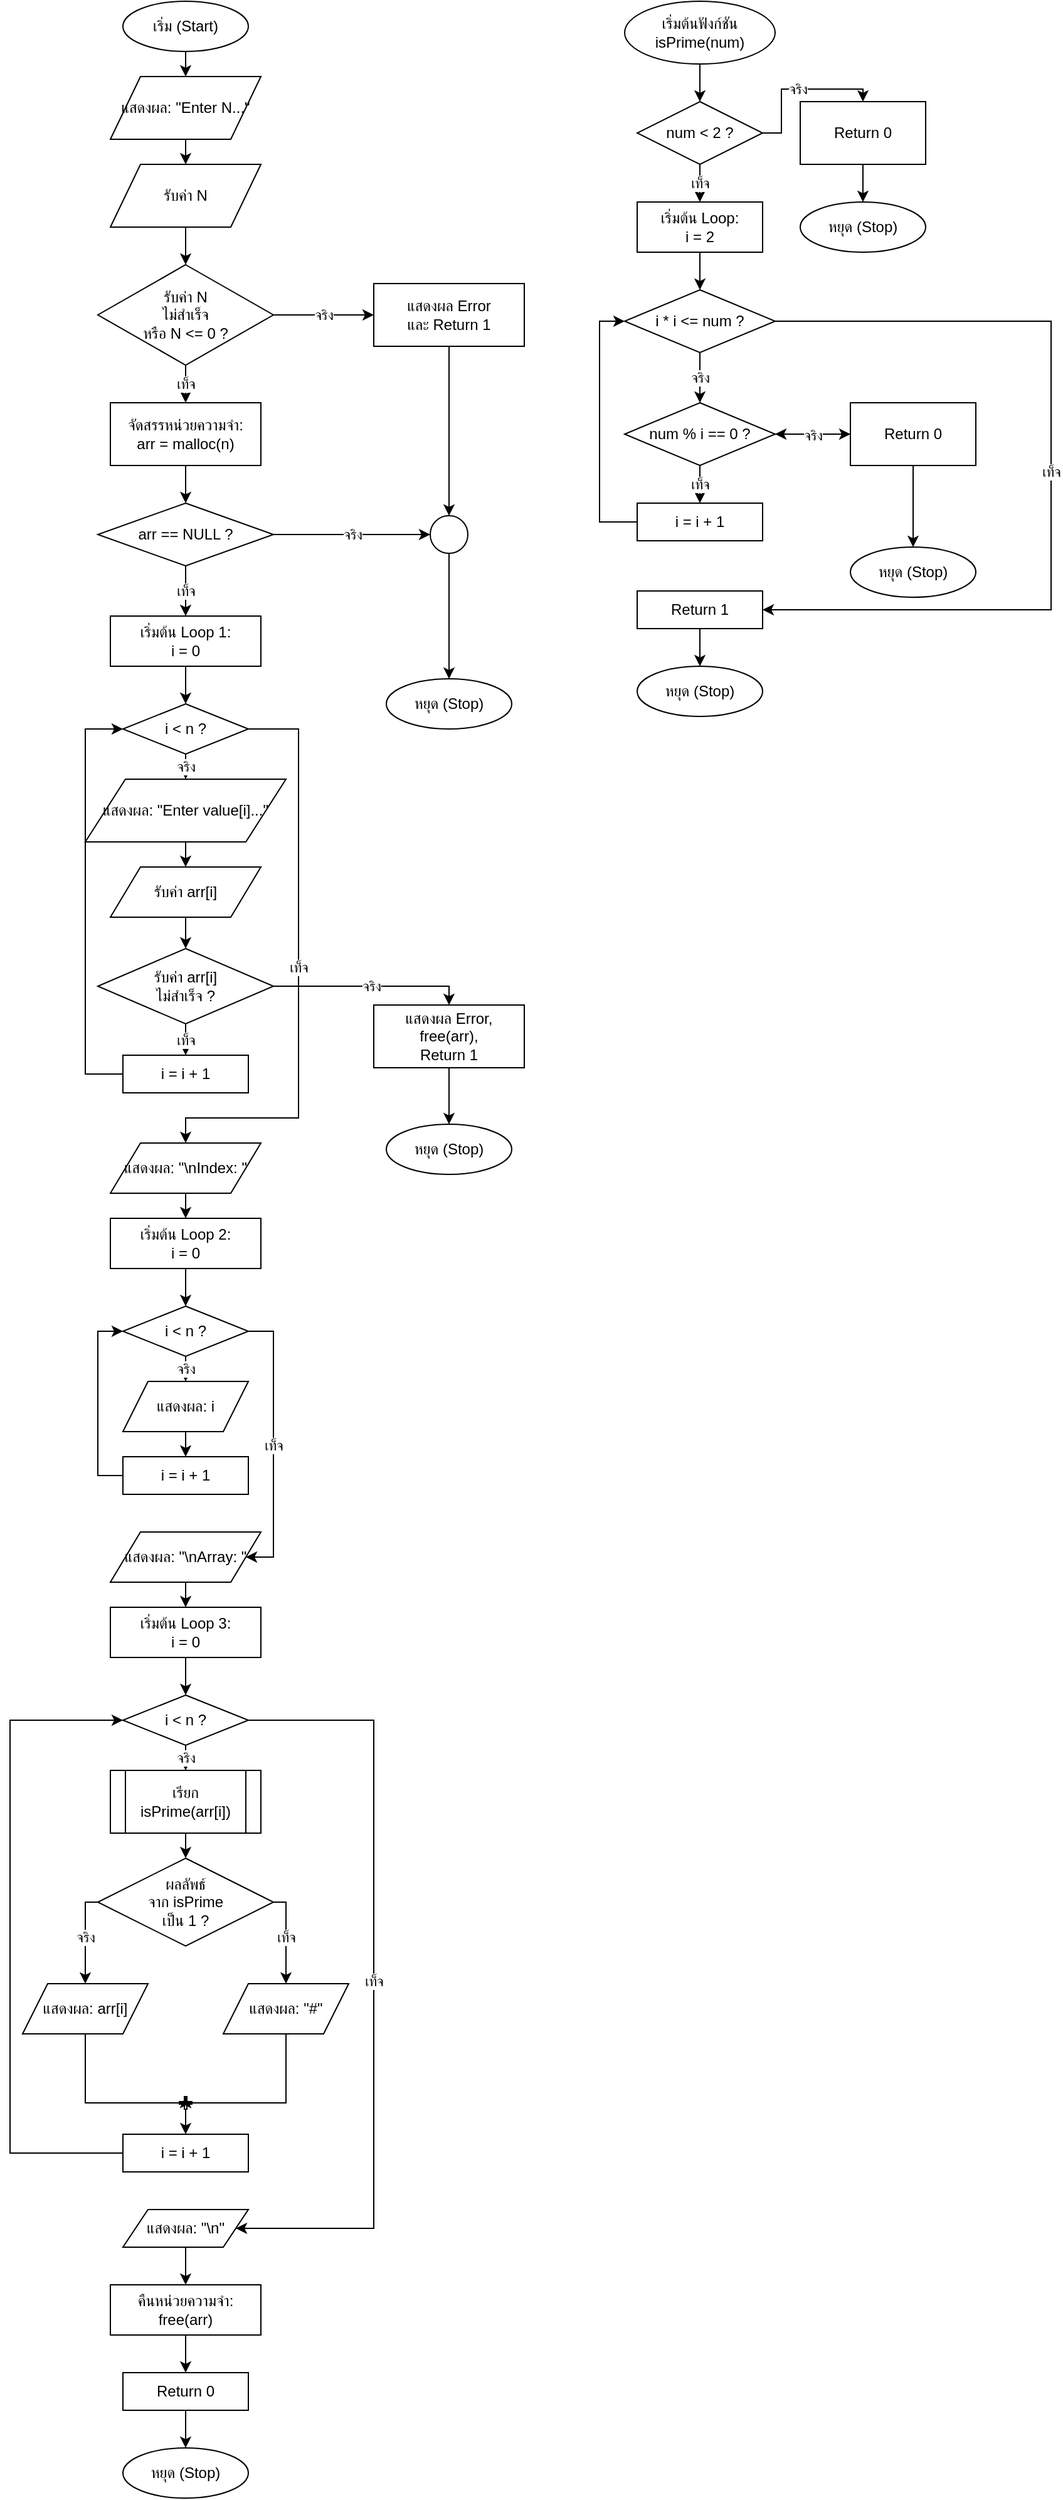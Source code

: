 <mxfile version="28.2.5">
  <diagram name="Page-1" id="L74MGoopqzpEZ6LSKyZI">
    <mxGraphModel dx="1501" dy="818" grid="1" gridSize="10" guides="1" tooltips="1" connect="1" arrows="1" fold="1" page="1" pageScale="1" pageWidth="827" pageHeight="1169" math="0" shadow="0">
      <root>
        <mxCell id="0" />
        <mxCell id="1" parent="0" />
        <mxCell id="h1jd2StN3zBdpf0Nz6uK-100" value="เริ่ม (Start)" style="ellipse;whiteSpace=wrap;html=1;" vertex="1" parent="1">
          <mxGeometry x="650" y="290" width="100" height="40" as="geometry" />
        </mxCell>
        <mxCell id="h1jd2StN3zBdpf0Nz6uK-101" value="แสดงผล: &quot;Enter N...&quot;" style="shape=parallelogram;perimeter=parallelogramPerimeter;whiteSpace=wrap;html=1;" vertex="1" parent="1">
          <mxGeometry x="640" y="350" width="120" height="50" as="geometry" />
        </mxCell>
        <mxCell id="h1jd2StN3zBdpf0Nz6uK-102" value="" style="endArrow=classic;html=1;exitX=0.5;exitY=1;entryX=0.5;entryY=0;" edge="1" parent="1" source="h1jd2StN3zBdpf0Nz6uK-100" target="h1jd2StN3zBdpf0Nz6uK-101">
          <mxGeometry relative="1" as="geometry" />
        </mxCell>
        <mxCell id="h1jd2StN3zBdpf0Nz6uK-103" value="รับค่า N" style="shape=parallelogram;perimeter=parallelogramPerimeter;whiteSpace=wrap;html=1;" vertex="1" parent="1">
          <mxGeometry x="640" y="420" width="120" height="50" as="geometry" />
        </mxCell>
        <mxCell id="h1jd2StN3zBdpf0Nz6uK-104" value="" style="endArrow=classic;html=1;exitX=0.5;exitY=1;entryX=0.5;entryY=0;" edge="1" parent="1" source="h1jd2StN3zBdpf0Nz6uK-101" target="h1jd2StN3zBdpf0Nz6uK-103">
          <mxGeometry relative="1" as="geometry" />
        </mxCell>
        <mxCell id="h1jd2StN3zBdpf0Nz6uK-105" value="รับค่า N &lt;br&gt;ไม่สำเร็จ &lt;br&gt;หรือ N &lt;= 0 ?" style="rhombus;whiteSpace=wrap;html=1;" vertex="1" parent="1">
          <mxGeometry x="630" y="500" width="140" height="80" as="geometry" />
        </mxCell>
        <mxCell id="h1jd2StN3zBdpf0Nz6uK-106" value="" style="endArrow=classic;html=1;exitX=0.5;exitY=1;entryX=0.5;entryY=0;" edge="1" parent="1" source="h1jd2StN3zBdpf0Nz6uK-103" target="h1jd2StN3zBdpf0Nz6uK-105">
          <mxGeometry relative="1" as="geometry" />
        </mxCell>
        <mxCell id="h1jd2StN3zBdpf0Nz6uK-107" value="จัดสรรหน่วยความจำ: &lt;br&gt;arr = malloc(n)" style="rounded=0;whiteSpace=wrap;html=1;" vertex="1" parent="1">
          <mxGeometry x="640" y="610" width="120" height="50" as="geometry" />
        </mxCell>
        <mxCell id="h1jd2StN3zBdpf0Nz6uK-108" value="เท็จ" style="edgeStyle=orthogonalEdgeStyle;html=1;endArrow=classic;entryX=0.5;entryY=0;exitX=0.5;exitY=1;rounded=0;" edge="1" parent="1" source="h1jd2StN3zBdpf0Nz6uK-105" target="h1jd2StN3zBdpf0Nz6uK-107">
          <mxGeometry relative="1" as="geometry" />
        </mxCell>
        <mxCell id="h1jd2StN3zBdpf0Nz6uK-109" value="แสดงผล Error&lt;br&gt;และ Return 1" style="rounded=0;whiteSpace=wrap;html=1;" vertex="1" parent="1">
          <mxGeometry x="850" y="515" width="120" height="50" as="geometry" />
        </mxCell>
        <mxCell id="h1jd2StN3zBdpf0Nz6uK-110" value="จริง" style="edgeStyle=orthogonalEdgeStyle;html=1;endArrow=classic;entryX=0;entryY=0.5;exitX=1;exitY=0.5;rounded=0;entryDx=0;entryDy=0;" edge="1" parent="1" source="h1jd2StN3zBdpf0Nz6uK-105" target="h1jd2StN3zBdpf0Nz6uK-109">
          <mxGeometry relative="1" as="geometry" />
        </mxCell>
        <mxCell id="h1jd2StN3zBdpf0Nz6uK-111" value="arr == NULL ?" style="rhombus;whiteSpace=wrap;html=1;" vertex="1" parent="1">
          <mxGeometry x="630" y="690" width="140" height="50" as="geometry" />
        </mxCell>
        <mxCell id="h1jd2StN3zBdpf0Nz6uK-112" value="" style="endArrow=classic;html=1;exitX=0.5;exitY=1;entryX=0.5;entryY=0;" edge="1" parent="1" source="h1jd2StN3zBdpf0Nz6uK-107" target="h1jd2StN3zBdpf0Nz6uK-111">
          <mxGeometry relative="1" as="geometry" />
        </mxCell>
        <mxCell id="h1jd2StN3zBdpf0Nz6uK-114" value="จริง" style="edgeStyle=orthogonalEdgeStyle;html=1;endArrow=classic;exitX=1;exitY=0.5;rounded=0;entryX=0;entryY=0.5;entryDx=0;entryDy=0;" edge="1" parent="1" source="h1jd2StN3zBdpf0Nz6uK-111" target="h1jd2StN3zBdpf0Nz6uK-198">
          <mxGeometry relative="1" as="geometry">
            <mxPoint x="850" y="715" as="targetPoint" />
            <Array as="points" />
          </mxGeometry>
        </mxCell>
        <mxCell id="h1jd2StN3zBdpf0Nz6uK-115" value="หยุด (Stop)" style="ellipse;whiteSpace=wrap;html=1;" vertex="1" parent="1">
          <mxGeometry x="860" y="830" width="100" height="40" as="geometry" />
        </mxCell>
        <mxCell id="h1jd2StN3zBdpf0Nz6uK-116" value="" style="edgeStyle=orthogonalEdgeStyle;html=1;endArrow=classic;entryX=0.5;entryY=0;exitX=0.5;exitY=1;rounded=0;entryDx=0;entryDy=0;" edge="1" parent="1" source="h1jd2StN3zBdpf0Nz6uK-109" target="h1jd2StN3zBdpf0Nz6uK-198">
          <mxGeometry relative="1" as="geometry">
            <Array as="points">
              <mxPoint x="910" y="590" />
              <mxPoint x="910" y="590" />
            </Array>
          </mxGeometry>
        </mxCell>
        <mxCell id="h1jd2StN3zBdpf0Nz6uK-117" value="" style="edgeStyle=orthogonalEdgeStyle;html=1;endArrow=classic;exitX=0.5;exitY=1;rounded=0;exitDx=0;exitDy=0;" edge="1" parent="1" source="h1jd2StN3zBdpf0Nz6uK-198" target="h1jd2StN3zBdpf0Nz6uK-115">
          <mxGeometry relative="1" as="geometry">
            <mxPoint x="910" y="740" as="sourcePoint" />
            <Array as="points" />
          </mxGeometry>
        </mxCell>
        <mxCell id="h1jd2StN3zBdpf0Nz6uK-118" value="เริ่มต้น Loop 1: &lt;br&gt;i = 0" style="rounded=0;whiteSpace=wrap;html=1;" vertex="1" parent="1">
          <mxGeometry x="640" y="780" width="120" height="40" as="geometry" />
        </mxCell>
        <mxCell id="h1jd2StN3zBdpf0Nz6uK-119" value="เท็จ" style="edgeStyle=orthogonalEdgeStyle;html=1;endArrow=classic;entryX=0.5;entryY=0;exitX=0.5;exitY=1;rounded=0;" edge="1" parent="1" source="h1jd2StN3zBdpf0Nz6uK-111" target="h1jd2StN3zBdpf0Nz6uK-118">
          <mxGeometry relative="1" as="geometry" />
        </mxCell>
        <mxCell id="h1jd2StN3zBdpf0Nz6uK-120" value="i &lt; n ?" style="rhombus;whiteSpace=wrap;html=1;" vertex="1" parent="1">
          <mxGeometry x="650" y="850" width="100" height="40" as="geometry" />
        </mxCell>
        <mxCell id="h1jd2StN3zBdpf0Nz6uK-121" value="" style="endArrow=classic;html=1;exitX=0.5;exitY=1;entryX=0.5;entryY=0;" edge="1" parent="1" source="h1jd2StN3zBdpf0Nz6uK-118" target="h1jd2StN3zBdpf0Nz6uK-120">
          <mxGeometry relative="1" as="geometry" />
        </mxCell>
        <mxCell id="h1jd2StN3zBdpf0Nz6uK-122" value="แสดงผล: &quot;Enter value[i]...&quot;" style="shape=parallelogram;perimeter=parallelogramPerimeter;whiteSpace=wrap;html=1;" vertex="1" parent="1">
          <mxGeometry x="620" y="910" width="160" height="50" as="geometry" />
        </mxCell>
        <mxCell id="h1jd2StN3zBdpf0Nz6uK-123" value="จริง" style="edgeStyle=orthogonalEdgeStyle;html=1;endArrow=classic;entryX=0.5;entryY=0;exitX=0.5;exitY=1;rounded=0;" edge="1" parent="1" source="h1jd2StN3zBdpf0Nz6uK-120" target="h1jd2StN3zBdpf0Nz6uK-122">
          <mxGeometry relative="1" as="geometry" />
        </mxCell>
        <mxCell id="h1jd2StN3zBdpf0Nz6uK-124" value="รับค่า arr[i]" style="shape=parallelogram;perimeter=parallelogramPerimeter;whiteSpace=wrap;html=1;" vertex="1" parent="1">
          <mxGeometry x="640" y="980" width="120" height="40" as="geometry" />
        </mxCell>
        <mxCell id="h1jd2StN3zBdpf0Nz6uK-125" value="" style="endArrow=classic;html=1;exitX=0.5;exitY=1;entryX=0.5;entryY=0;" edge="1" parent="1" source="h1jd2StN3zBdpf0Nz6uK-122" target="h1jd2StN3zBdpf0Nz6uK-124">
          <mxGeometry relative="1" as="geometry" />
        </mxCell>
        <mxCell id="h1jd2StN3zBdpf0Nz6uK-126" value="รับค่า arr[i]&lt;br&gt;ไม่สำเร็จ ?" style="rhombus;whiteSpace=wrap;html=1;" vertex="1" parent="1">
          <mxGeometry x="630" y="1045" width="140" height="60" as="geometry" />
        </mxCell>
        <mxCell id="h1jd2StN3zBdpf0Nz6uK-127" value="" style="endArrow=classic;html=1;exitX=0.5;exitY=1;entryX=0.5;entryY=0;" edge="1" parent="1" source="h1jd2StN3zBdpf0Nz6uK-124" target="h1jd2StN3zBdpf0Nz6uK-126">
          <mxGeometry relative="1" as="geometry" />
        </mxCell>
        <mxCell id="h1jd2StN3zBdpf0Nz6uK-128" value="แสดงผล Error,&lt;br&gt;free(arr), &lt;br&gt;Return 1" style="rounded=0;whiteSpace=wrap;html=1;" vertex="1" parent="1">
          <mxGeometry x="850" y="1090" width="120" height="50" as="geometry" />
        </mxCell>
        <mxCell id="h1jd2StN3zBdpf0Nz6uK-129" value="จริง" style="edgeStyle=orthogonalEdgeStyle;html=1;endArrow=classic;entryX=0.5;entryY=0;exitX=1;exitY=0.5;rounded=0;" edge="1" parent="1" source="h1jd2StN3zBdpf0Nz6uK-126" target="h1jd2StN3zBdpf0Nz6uK-128">
          <mxGeometry relative="1" as="geometry" />
        </mxCell>
        <mxCell id="h1jd2StN3zBdpf0Nz6uK-130" value="i = i + 1" style="rounded=0;whiteSpace=wrap;html=1;" vertex="1" parent="1">
          <mxGeometry x="650" y="1130" width="100" height="30" as="geometry" />
        </mxCell>
        <mxCell id="h1jd2StN3zBdpf0Nz6uK-131" value="เท็จ" style="edgeStyle=orthogonalEdgeStyle;html=1;endArrow=classic;entryX=0.5;entryY=0;exitX=0.5;exitY=1;rounded=0;" edge="1" parent="1" source="h1jd2StN3zBdpf0Nz6uK-126" target="h1jd2StN3zBdpf0Nz6uK-130">
          <mxGeometry relative="1" as="geometry" />
        </mxCell>
        <mxCell id="h1jd2StN3zBdpf0Nz6uK-132" value="" style="endArrow=classic;html=1;exitX=0;exitY=0.5;entryX=0;entryY=0.5;rounded=0;edgeStyle=orthogonalEdgeStyle;" edge="1" parent="1" source="h1jd2StN3zBdpf0Nz6uK-130" target="h1jd2StN3zBdpf0Nz6uK-120">
          <mxGeometry relative="1" as="geometry">
            <Array as="points">
              <mxPoint x="620" y="1145" />
              <mxPoint x="620" y="870" />
            </Array>
          </mxGeometry>
        </mxCell>
        <mxCell id="h1jd2StN3zBdpf0Nz6uK-133" value="หยุด (Stop)" style="ellipse;whiteSpace=wrap;html=1;" vertex="1" parent="1">
          <mxGeometry x="860" y="1185" width="100" height="40" as="geometry" />
        </mxCell>
        <mxCell id="h1jd2StN3zBdpf0Nz6uK-134" value="" style="edgeStyle=orthogonalEdgeStyle;html=1;endArrow=classic;entryX=0.5;entryY=0;exitX=0.5;exitY=1;rounded=0;" edge="1" parent="1" source="h1jd2StN3zBdpf0Nz6uK-128" target="h1jd2StN3zBdpf0Nz6uK-133">
          <mxGeometry relative="1" as="geometry" />
        </mxCell>
        <mxCell id="h1jd2StN3zBdpf0Nz6uK-135" value="แสดงผล: &quot;\nIndex: &quot;" style="shape=parallelogram;perimeter=parallelogramPerimeter;whiteSpace=wrap;html=1;" vertex="1" parent="1">
          <mxGeometry x="640" y="1200" width="120" height="40" as="geometry" />
        </mxCell>
        <mxCell id="h1jd2StN3zBdpf0Nz6uK-136" value="เท็จ" style="edgeStyle=orthogonalEdgeStyle;html=1;endArrow=classic;entryX=0.5;entryY=0;exitX=1;exitY=0.5;rounded=0;exitDx=0;exitDy=0;entryDx=0;entryDy=0;" edge="1" parent="1" source="h1jd2StN3zBdpf0Nz6uK-120" target="h1jd2StN3zBdpf0Nz6uK-135">
          <mxGeometry relative="1" as="geometry">
            <Array as="points">
              <mxPoint x="790" y="870" />
              <mxPoint x="790" y="1180" />
              <mxPoint x="700" y="1180" />
            </Array>
            <mxPoint x="800.0" y="870" as="sourcePoint" />
            <mxPoint x="800.0" y="1180" as="targetPoint" />
          </mxGeometry>
        </mxCell>
        <mxCell id="h1jd2StN3zBdpf0Nz6uK-137" value="เริ่มต้น Loop 2: &lt;br&gt;i = 0" style="rounded=0;whiteSpace=wrap;html=1;" vertex="1" parent="1">
          <mxGeometry x="640" y="1260" width="120" height="40" as="geometry" />
        </mxCell>
        <mxCell id="h1jd2StN3zBdpf0Nz6uK-138" value="" style="endArrow=classic;html=1;exitX=0.5;exitY=1;entryX=0.5;entryY=0;" edge="1" parent="1" source="h1jd2StN3zBdpf0Nz6uK-135" target="h1jd2StN3zBdpf0Nz6uK-137">
          <mxGeometry relative="1" as="geometry" />
        </mxCell>
        <mxCell id="h1jd2StN3zBdpf0Nz6uK-139" value="i &lt; n ?" style="rhombus;whiteSpace=wrap;html=1;" vertex="1" parent="1">
          <mxGeometry x="650" y="1330" width="100" height="40" as="geometry" />
        </mxCell>
        <mxCell id="h1jd2StN3zBdpf0Nz6uK-140" value="" style="endArrow=classic;html=1;exitX=0.5;exitY=1;entryX=0.5;entryY=0;" edge="1" parent="1" source="h1jd2StN3zBdpf0Nz6uK-137" target="h1jd2StN3zBdpf0Nz6uK-139">
          <mxGeometry relative="1" as="geometry" />
        </mxCell>
        <mxCell id="h1jd2StN3zBdpf0Nz6uK-141" value="แสดงผล: i" style="shape=parallelogram;perimeter=parallelogramPerimeter;whiteSpace=wrap;html=1;" vertex="1" parent="1">
          <mxGeometry x="650" y="1390" width="100" height="40" as="geometry" />
        </mxCell>
        <mxCell id="h1jd2StN3zBdpf0Nz6uK-142" value="จริง" style="edgeStyle=orthogonalEdgeStyle;html=1;endArrow=classic;entryX=0.5;entryY=0;exitX=0.5;exitY=1;rounded=0;" edge="1" parent="1" source="h1jd2StN3zBdpf0Nz6uK-139" target="h1jd2StN3zBdpf0Nz6uK-141">
          <mxGeometry relative="1" as="geometry" />
        </mxCell>
        <mxCell id="h1jd2StN3zBdpf0Nz6uK-143" value="i = i + 1" style="rounded=0;whiteSpace=wrap;html=1;" vertex="1" parent="1">
          <mxGeometry x="650" y="1450" width="100" height="30" as="geometry" />
        </mxCell>
        <mxCell id="h1jd2StN3zBdpf0Nz6uK-144" value="" style="endArrow=classic;html=1;exitX=0.5;exitY=1;entryX=0.5;entryY=0;" edge="1" parent="1" source="h1jd2StN3zBdpf0Nz6uK-141" target="h1jd2StN3zBdpf0Nz6uK-143">
          <mxGeometry relative="1" as="geometry" />
        </mxCell>
        <mxCell id="h1jd2StN3zBdpf0Nz6uK-145" value="" style="endArrow=classic;html=1;exitX=0;exitY=0.5;entryX=0;entryY=0.5;rounded=0;edgeStyle=orthogonalEdgeStyle;" edge="1" parent="1" source="h1jd2StN3zBdpf0Nz6uK-143" target="h1jd2StN3zBdpf0Nz6uK-139">
          <mxGeometry relative="1" as="geometry">
            <Array as="points">
              <mxPoint x="630" y="1465" />
              <mxPoint x="630" y="1350" />
            </Array>
          </mxGeometry>
        </mxCell>
        <mxCell id="h1jd2StN3zBdpf0Nz6uK-146" value="แสดงผล: &quot;\nArray: &quot;" style="shape=parallelogram;perimeter=parallelogramPerimeter;whiteSpace=wrap;html=1;" vertex="1" parent="1">
          <mxGeometry x="640" y="1510" width="120" height="40" as="geometry" />
        </mxCell>
        <mxCell id="h1jd2StN3zBdpf0Nz6uK-147" value="เท็จ" style="edgeStyle=orthogonalEdgeStyle;html=1;endArrow=classic;entryX=1;entryY=0.5;exitX=1;exitY=0.5;rounded=0;exitDx=0;exitDy=0;entryDx=0;entryDy=0;" edge="1" parent="1" source="h1jd2StN3zBdpf0Nz6uK-139" target="h1jd2StN3zBdpf0Nz6uK-146">
          <mxGeometry relative="1" as="geometry">
            <Array as="points">
              <mxPoint x="770" y="1350" />
              <mxPoint x="770" y="1530" />
            </Array>
          </mxGeometry>
        </mxCell>
        <mxCell id="h1jd2StN3zBdpf0Nz6uK-148" value="เริ่มต้น Loop 3: &lt;br&gt;i = 0" style="rounded=0;whiteSpace=wrap;html=1;" vertex="1" parent="1">
          <mxGeometry x="640" y="1570" width="120" height="40" as="geometry" />
        </mxCell>
        <mxCell id="h1jd2StN3zBdpf0Nz6uK-149" value="" style="endArrow=classic;html=1;exitX=0.5;exitY=1;entryX=0.5;entryY=0;" edge="1" parent="1" source="h1jd2StN3zBdpf0Nz6uK-146" target="h1jd2StN3zBdpf0Nz6uK-148">
          <mxGeometry relative="1" as="geometry" />
        </mxCell>
        <mxCell id="h1jd2StN3zBdpf0Nz6uK-150" value="i &lt; n ?" style="rhombus;whiteSpace=wrap;html=1;" vertex="1" parent="1">
          <mxGeometry x="650" y="1640" width="100" height="40" as="geometry" />
        </mxCell>
        <mxCell id="h1jd2StN3zBdpf0Nz6uK-151" value="" style="endArrow=classic;html=1;exitX=0.5;exitY=1;entryX=0.5;entryY=0;" edge="1" parent="1" source="h1jd2StN3zBdpf0Nz6uK-148" target="h1jd2StN3zBdpf0Nz6uK-150">
          <mxGeometry relative="1" as="geometry" />
        </mxCell>
        <mxCell id="h1jd2StN3zBdpf0Nz6uK-152" value="เรียก isPrime(arr[i])" style="shape=process;whiteSpace=wrap;html=1;" vertex="1" parent="1">
          <mxGeometry x="640" y="1700" width="120" height="50" as="geometry" />
        </mxCell>
        <mxCell id="h1jd2StN3zBdpf0Nz6uK-153" value="จริง" style="edgeStyle=orthogonalEdgeStyle;html=1;endArrow=classic;entryX=0.5;entryY=0;exitX=0.5;exitY=1;rounded=0;" edge="1" parent="1" source="h1jd2StN3zBdpf0Nz6uK-150" target="h1jd2StN3zBdpf0Nz6uK-152">
          <mxGeometry relative="1" as="geometry" />
        </mxCell>
        <mxCell id="h1jd2StN3zBdpf0Nz6uK-154" value="ผลลัพธ์&lt;br&gt;จาก isPrime &lt;br&gt;เป็น 1 ?" style="rhombus;whiteSpace=wrap;html=1;" vertex="1" parent="1">
          <mxGeometry x="630" y="1770" width="140" height="70" as="geometry" />
        </mxCell>
        <mxCell id="h1jd2StN3zBdpf0Nz6uK-155" value="" style="endArrow=classic;html=1;exitX=0.5;exitY=1;entryX=0.5;entryY=0;" edge="1" parent="1" source="h1jd2StN3zBdpf0Nz6uK-152" target="h1jd2StN3zBdpf0Nz6uK-154">
          <mxGeometry relative="1" as="geometry" />
        </mxCell>
        <mxCell id="h1jd2StN3zBdpf0Nz6uK-156" value="แสดงผล: arr[i]" style="shape=parallelogram;perimeter=parallelogramPerimeter;whiteSpace=wrap;html=1;" vertex="1" parent="1">
          <mxGeometry x="570" y="1870" width="100" height="40" as="geometry" />
        </mxCell>
        <mxCell id="h1jd2StN3zBdpf0Nz6uK-157" value="จริง" style="edgeStyle=orthogonalEdgeStyle;html=1;endArrow=classic;entryX=0.5;entryY=0;exitX=0;exitY=0.5;rounded=0;" edge="1" parent="1" source="h1jd2StN3zBdpf0Nz6uK-154" target="h1jd2StN3zBdpf0Nz6uK-156">
          <mxGeometry relative="1" as="geometry" />
        </mxCell>
        <mxCell id="h1jd2StN3zBdpf0Nz6uK-158" value="แสดงผล: &quot;#&quot;" style="shape=parallelogram;perimeter=parallelogramPerimeter;whiteSpace=wrap;html=1;" vertex="1" parent="1">
          <mxGeometry x="730" y="1870" width="100" height="40" as="geometry" />
        </mxCell>
        <mxCell id="h1jd2StN3zBdpf0Nz6uK-159" value="เท็จ" style="edgeStyle=orthogonalEdgeStyle;html=1;endArrow=classic;entryX=0.5;entryY=0;exitX=1;exitY=0.5;rounded=0;" edge="1" parent="1" source="h1jd2StN3zBdpf0Nz6uK-154" target="h1jd2StN3zBdpf0Nz6uK-158">
          <mxGeometry relative="1" as="geometry" />
        </mxCell>
        <mxCell id="h1jd2StN3zBdpf0Nz6uK-160" value="" style="ellipse;html=1;shape=cross;outlineConnect=0;perimeter=ellipsePerimeter;" vertex="1" parent="1">
          <mxGeometry x="695" y="1960" width="10" height="10" as="geometry" />
        </mxCell>
        <mxCell id="h1jd2StN3zBdpf0Nz6uK-161" value="" style="edgeStyle=orthogonalEdgeStyle;html=1;endArrow=classic;entryX=0.5;entryY=0;exitX=0.5;exitY=1;rounded=0;" edge="1" parent="1" source="h1jd2StN3zBdpf0Nz6uK-156" target="h1jd2StN3zBdpf0Nz6uK-160">
          <mxGeometry relative="1" as="geometry">
            <Array as="points">
              <mxPoint x="620" y="1965" />
            </Array>
          </mxGeometry>
        </mxCell>
        <mxCell id="h1jd2StN3zBdpf0Nz6uK-162" value="" style="edgeStyle=orthogonalEdgeStyle;html=1;endArrow=classic;entryX=0.5;entryY=0;exitX=0.5;exitY=1;rounded=0;" edge="1" parent="1" source="h1jd2StN3zBdpf0Nz6uK-158" target="h1jd2StN3zBdpf0Nz6uK-160">
          <mxGeometry relative="1" as="geometry">
            <Array as="points">
              <mxPoint x="780" y="1965" />
            </Array>
          </mxGeometry>
        </mxCell>
        <mxCell id="h1jd2StN3zBdpf0Nz6uK-163" value="i = i + 1" style="rounded=0;whiteSpace=wrap;html=1;" vertex="1" parent="1">
          <mxGeometry x="650" y="1990" width="100" height="30" as="geometry" />
        </mxCell>
        <mxCell id="h1jd2StN3zBdpf0Nz6uK-164" value="" style="endArrow=classic;html=1;exitX=0.5;exitY=1;entryX=0.5;entryY=0;" edge="1" parent="1" source="h1jd2StN3zBdpf0Nz6uK-160" target="h1jd2StN3zBdpf0Nz6uK-163">
          <mxGeometry relative="1" as="geometry" />
        </mxCell>
        <mxCell id="h1jd2StN3zBdpf0Nz6uK-165" value="" style="endArrow=classic;html=1;exitX=0;exitY=0.5;entryX=0;entryY=0.5;rounded=0;edgeStyle=orthogonalEdgeStyle;" edge="1" parent="1" source="h1jd2StN3zBdpf0Nz6uK-163" target="h1jd2StN3zBdpf0Nz6uK-150">
          <mxGeometry relative="1" as="geometry">
            <Array as="points">
              <mxPoint x="560" y="2005" />
              <mxPoint x="560" y="1660" />
            </Array>
          </mxGeometry>
        </mxCell>
        <mxCell id="h1jd2StN3zBdpf0Nz6uK-166" value="แสดงผล: &quot;\n&quot;" style="shape=parallelogram;perimeter=parallelogramPerimeter;whiteSpace=wrap;html=1;" vertex="1" parent="1">
          <mxGeometry x="650" y="2050" width="100" height="30" as="geometry" />
        </mxCell>
        <mxCell id="h1jd2StN3zBdpf0Nz6uK-167" value="เท็จ" style="edgeStyle=orthogonalEdgeStyle;html=1;endArrow=classic;entryX=1;entryY=0.5;exitX=1;exitY=0.5;rounded=0;exitDx=0;exitDy=0;entryDx=0;entryDy=0;" edge="1" parent="1" source="h1jd2StN3zBdpf0Nz6uK-150" target="h1jd2StN3zBdpf0Nz6uK-166">
          <mxGeometry relative="1" as="geometry">
            <Array as="points">
              <mxPoint x="850" y="1660" />
              <mxPoint x="850" y="2065" />
            </Array>
          </mxGeometry>
        </mxCell>
        <mxCell id="h1jd2StN3zBdpf0Nz6uK-168" value="คืนหน่วยความจำ: &lt;br&gt;free(arr)" style="rounded=0;whiteSpace=wrap;html=1;" vertex="1" parent="1">
          <mxGeometry x="640" y="2110" width="120" height="40" as="geometry" />
        </mxCell>
        <mxCell id="h1jd2StN3zBdpf0Nz6uK-169" value="" style="endArrow=classic;html=1;exitX=0.5;exitY=1;entryX=0.5;entryY=0;" edge="1" parent="1" source="h1jd2StN3zBdpf0Nz6uK-166" target="h1jd2StN3zBdpf0Nz6uK-168">
          <mxGeometry relative="1" as="geometry" />
        </mxCell>
        <mxCell id="h1jd2StN3zBdpf0Nz6uK-170" value="Return 0" style="rounded=0;whiteSpace=wrap;html=1;" vertex="1" parent="1">
          <mxGeometry x="650" y="2180" width="100" height="30" as="geometry" />
        </mxCell>
        <mxCell id="h1jd2StN3zBdpf0Nz6uK-171" value="" style="endArrow=classic;html=1;exitX=0.5;exitY=1;entryX=0.5;entryY=0;" edge="1" parent="1" source="h1jd2StN3zBdpf0Nz6uK-168" target="h1jd2StN3zBdpf0Nz6uK-170">
          <mxGeometry relative="1" as="geometry" />
        </mxCell>
        <mxCell id="h1jd2StN3zBdpf0Nz6uK-172" value="หยุด (Stop)" style="ellipse;whiteSpace=wrap;html=1;" vertex="1" parent="1">
          <mxGeometry x="650" y="2240" width="100" height="40" as="geometry" />
        </mxCell>
        <mxCell id="h1jd2StN3zBdpf0Nz6uK-173" value="" style="endArrow=classic;html=1;exitX=0.5;exitY=1;entryX=0.5;entryY=0;" edge="1" parent="1" source="h1jd2StN3zBdpf0Nz6uK-170" target="h1jd2StN3zBdpf0Nz6uK-172">
          <mxGeometry relative="1" as="geometry" />
        </mxCell>
        <mxCell id="h1jd2StN3zBdpf0Nz6uK-174" value="เริ่มต้นฟังก์ชัน&lt;br&gt;isPrime(num)" style="ellipse;whiteSpace=wrap;html=1;" vertex="1" parent="1">
          <mxGeometry x="1050" y="290" width="120" height="50" as="geometry" />
        </mxCell>
        <mxCell id="h1jd2StN3zBdpf0Nz6uK-175" value="num &lt; 2 ?" style="rhombus;whiteSpace=wrap;html=1;" vertex="1" parent="1">
          <mxGeometry x="1060" y="370" width="100" height="50" as="geometry" />
        </mxCell>
        <mxCell id="h1jd2StN3zBdpf0Nz6uK-176" value="" style="endArrow=classic;html=1;exitX=0.5;exitY=1;entryX=0.5;entryY=0;" edge="1" parent="1" source="h1jd2StN3zBdpf0Nz6uK-174" target="h1jd2StN3zBdpf0Nz6uK-175">
          <mxGeometry relative="1" as="geometry" />
        </mxCell>
        <mxCell id="h1jd2StN3zBdpf0Nz6uK-177" value="Return 0" style="rounded=0;whiteSpace=wrap;html=1;" vertex="1" parent="1">
          <mxGeometry x="1190" y="370" width="100" height="50" as="geometry" />
        </mxCell>
        <mxCell id="h1jd2StN3zBdpf0Nz6uK-178" value="จริง" style="edgeStyle=orthogonalEdgeStyle;html=1;endArrow=classic;entryX=0.5;entryY=0;exitX=1;exitY=0.5;rounded=0;" edge="1" parent="1" source="h1jd2StN3zBdpf0Nz6uK-175" target="h1jd2StN3zBdpf0Nz6uK-177">
          <mxGeometry relative="1" as="geometry" />
        </mxCell>
        <mxCell id="h1jd2StN3zBdpf0Nz6uK-179" value="หยุด (Stop)" style="ellipse;whiteSpace=wrap;html=1;" vertex="1" parent="1">
          <mxGeometry x="1190" y="450" width="100" height="40" as="geometry" />
        </mxCell>
        <mxCell id="h1jd2StN3zBdpf0Nz6uK-180" value="" style="endArrow=classic;html=1;exitX=0.5;exitY=1;entryX=0.5;entryY=0;" edge="1" parent="1" source="h1jd2StN3zBdpf0Nz6uK-177" target="h1jd2StN3zBdpf0Nz6uK-179">
          <mxGeometry relative="1" as="geometry" />
        </mxCell>
        <mxCell id="h1jd2StN3zBdpf0Nz6uK-181" value="เริ่มต้น Loop: &lt;br&gt;i = 2" style="rounded=0;whiteSpace=wrap;html=1;" vertex="1" parent="1">
          <mxGeometry x="1060" y="450" width="100" height="40" as="geometry" />
        </mxCell>
        <mxCell id="h1jd2StN3zBdpf0Nz6uK-182" value="เท็จ" style="edgeStyle=orthogonalEdgeStyle;html=1;endArrow=classic;entryX=0.5;entryY=0;exitX=0.5;exitY=1;rounded=0;" edge="1" parent="1" source="h1jd2StN3zBdpf0Nz6uK-175" target="h1jd2StN3zBdpf0Nz6uK-181">
          <mxGeometry relative="1" as="geometry" />
        </mxCell>
        <mxCell id="h1jd2StN3zBdpf0Nz6uK-183" value="i * i &lt;= num ?" style="rhombus;whiteSpace=wrap;html=1;" vertex="1" parent="1">
          <mxGeometry x="1050" y="520" width="120" height="50" as="geometry" />
        </mxCell>
        <mxCell id="h1jd2StN3zBdpf0Nz6uK-184" value="" style="endArrow=classic;html=1;exitX=0.5;exitY=1;entryX=0.5;entryY=0;" edge="1" parent="1" source="h1jd2StN3zBdpf0Nz6uK-181" target="h1jd2StN3zBdpf0Nz6uK-183">
          <mxGeometry relative="1" as="geometry" />
        </mxCell>
        <mxCell id="h1jd2StN3zBdpf0Nz6uK-185" value="num % i == 0 ?" style="rhombus;whiteSpace=wrap;html=1;" vertex="1" parent="1">
          <mxGeometry x="1050" y="610" width="120" height="50" as="geometry" />
        </mxCell>
        <mxCell id="h1jd2StN3zBdpf0Nz6uK-186" value="จริง" style="edgeStyle=orthogonalEdgeStyle;html=1;endArrow=classic;entryX=0.5;entryY=0;exitX=0.5;exitY=1;rounded=0;" edge="1" parent="1" source="h1jd2StN3zBdpf0Nz6uK-183" target="h1jd2StN3zBdpf0Nz6uK-185">
          <mxGeometry relative="1" as="geometry" />
        </mxCell>
        <mxCell id="h1jd2StN3zBdpf0Nz6uK-199" value="" style="edgeStyle=orthogonalEdgeStyle;rounded=0;orthogonalLoop=1;jettySize=auto;html=1;" edge="1" parent="1" source="h1jd2StN3zBdpf0Nz6uK-187" target="h1jd2StN3zBdpf0Nz6uK-185">
          <mxGeometry relative="1" as="geometry" />
        </mxCell>
        <mxCell id="h1jd2StN3zBdpf0Nz6uK-187" value="Return 0" style="rounded=0;whiteSpace=wrap;html=1;" vertex="1" parent="1">
          <mxGeometry x="1230" y="610" width="100" height="50" as="geometry" />
        </mxCell>
        <mxCell id="h1jd2StN3zBdpf0Nz6uK-188" value="จริง" style="edgeStyle=orthogonalEdgeStyle;html=1;endArrow=classic;exitX=1;exitY=0.5;rounded=0;" edge="1" parent="1" source="h1jd2StN3zBdpf0Nz6uK-185">
          <mxGeometry relative="1" as="geometry">
            <mxPoint x="1230" y="635" as="targetPoint" />
          </mxGeometry>
        </mxCell>
        <mxCell id="h1jd2StN3zBdpf0Nz6uK-189" value="หยุด (Stop)" style="ellipse;whiteSpace=wrap;html=1;" vertex="1" parent="1">
          <mxGeometry x="1230" y="725" width="100" height="40" as="geometry" />
        </mxCell>
        <mxCell id="h1jd2StN3zBdpf0Nz6uK-190" value="" style="endArrow=classic;html=1;exitX=0.5;exitY=1;entryX=0.5;entryY=0;" edge="1" parent="1" source="h1jd2StN3zBdpf0Nz6uK-187" target="h1jd2StN3zBdpf0Nz6uK-189">
          <mxGeometry relative="1" as="geometry" />
        </mxCell>
        <mxCell id="h1jd2StN3zBdpf0Nz6uK-191" value="i = i + 1" style="rounded=0;whiteSpace=wrap;html=1;" vertex="1" parent="1">
          <mxGeometry x="1060" y="690" width="100" height="30" as="geometry" />
        </mxCell>
        <mxCell id="h1jd2StN3zBdpf0Nz6uK-192" value="เท็จ" style="edgeStyle=orthogonalEdgeStyle;html=1;endArrow=classic;entryX=0.5;entryY=0;exitX=0.5;exitY=1;rounded=0;" edge="1" parent="1" source="h1jd2StN3zBdpf0Nz6uK-185" target="h1jd2StN3zBdpf0Nz6uK-191">
          <mxGeometry relative="1" as="geometry" />
        </mxCell>
        <mxCell id="h1jd2StN3zBdpf0Nz6uK-193" value="" style="endArrow=classic;html=1;exitX=0;exitY=0.5;entryX=0;entryY=0.5;rounded=0;edgeStyle=orthogonalEdgeStyle;" edge="1" parent="1" source="h1jd2StN3zBdpf0Nz6uK-191" target="h1jd2StN3zBdpf0Nz6uK-183">
          <mxGeometry relative="1" as="geometry">
            <Array as="points">
              <mxPoint x="1030" y="705" />
              <mxPoint x="1030" y="545" />
            </Array>
          </mxGeometry>
        </mxCell>
        <mxCell id="h1jd2StN3zBdpf0Nz6uK-194" value="Return 1" style="rounded=0;whiteSpace=wrap;html=1;" vertex="1" parent="1">
          <mxGeometry x="1060" y="760" width="100" height="30" as="geometry" />
        </mxCell>
        <mxCell id="h1jd2StN3zBdpf0Nz6uK-195" value="เท็จ" style="edgeStyle=orthogonalEdgeStyle;html=1;endArrow=classic;entryX=1;entryY=0.5;exitX=1;exitY=0.5;rounded=0;exitDx=0;exitDy=0;entryDx=0;entryDy=0;" edge="1" parent="1" source="h1jd2StN3zBdpf0Nz6uK-183" target="h1jd2StN3zBdpf0Nz6uK-194">
          <mxGeometry relative="1" as="geometry">
            <Array as="points">
              <mxPoint x="1390" y="545" />
              <mxPoint x="1390" y="775" />
            </Array>
          </mxGeometry>
        </mxCell>
        <mxCell id="h1jd2StN3zBdpf0Nz6uK-196" value="หยุด (Stop)" style="ellipse;whiteSpace=wrap;html=1;" vertex="1" parent="1">
          <mxGeometry x="1060" y="820" width="100" height="40" as="geometry" />
        </mxCell>
        <mxCell id="h1jd2StN3zBdpf0Nz6uK-197" value="" style="endArrow=classic;html=1;exitX=0.5;exitY=1;entryX=0.5;entryY=0;" edge="1" parent="1" source="h1jd2StN3zBdpf0Nz6uK-194" target="h1jd2StN3zBdpf0Nz6uK-196">
          <mxGeometry relative="1" as="geometry" />
        </mxCell>
        <mxCell id="h1jd2StN3zBdpf0Nz6uK-198" value="" style="ellipse;whiteSpace=wrap;html=1;aspect=fixed;" vertex="1" parent="1">
          <mxGeometry x="895" y="700" width="30" height="30" as="geometry" />
        </mxCell>
      </root>
    </mxGraphModel>
  </diagram>
</mxfile>
